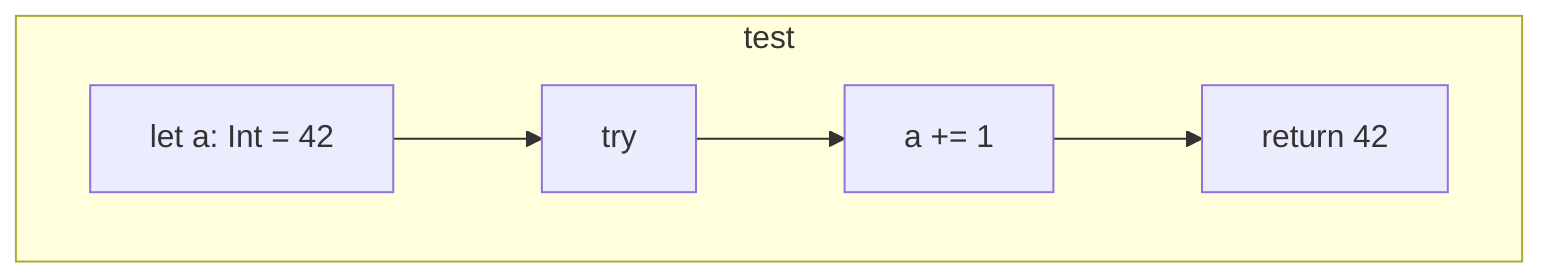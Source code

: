 graph TD
subgraph test
    test_141["let a: Int = 42"]
    test_142["try"]
    test_144["a += 1"]
    test_146["return 42"]:::exitNode
    test_141 --> test_142
    test_142 --> test_144
    test_144 --> test_146
end